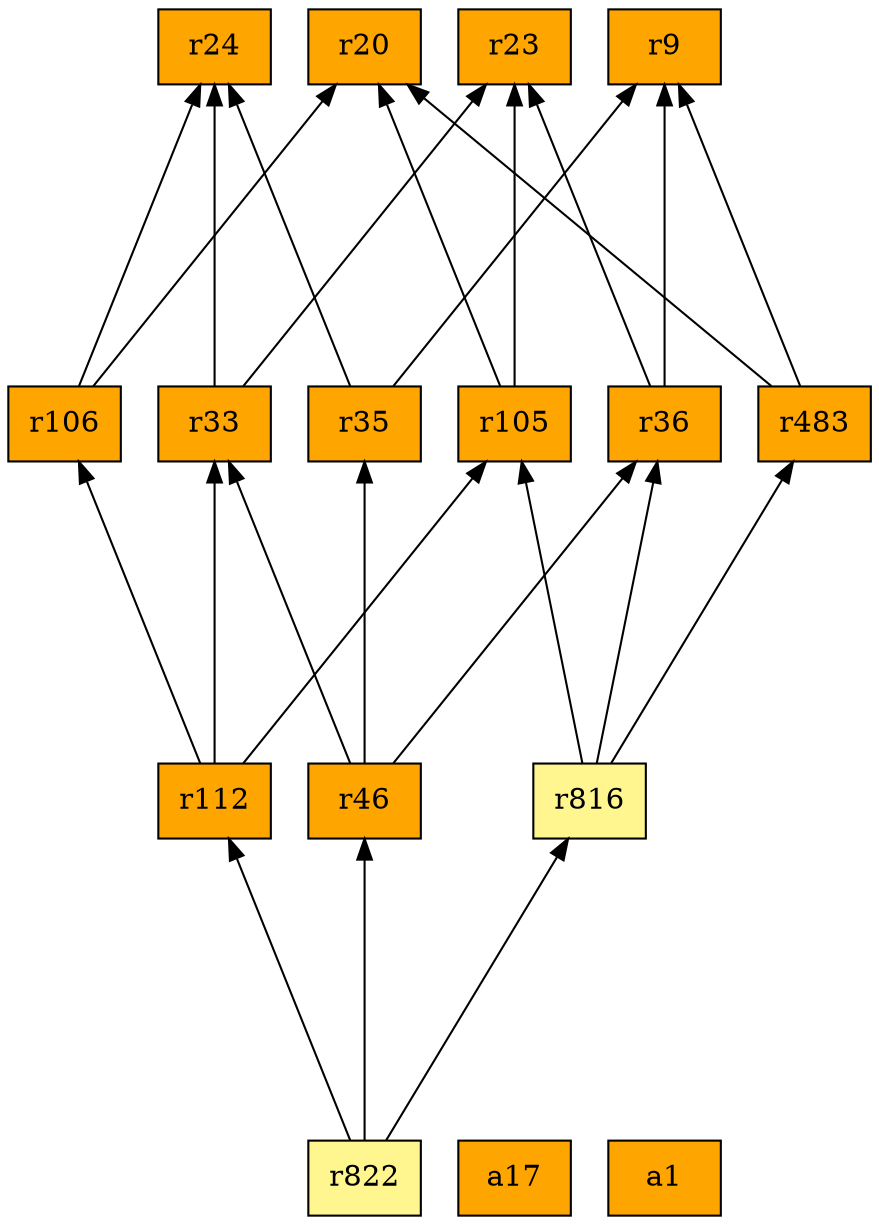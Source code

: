 digraph G {
rankdir=BT;ranksep="2.0";
"r106" [shape=record,fillcolor=orange,style=filled,label="{r106}"];
"a17" [shape=record,fillcolor=orange,style=filled,label="{a17}"];
"r105" [shape=record,fillcolor=orange,style=filled,label="{r105}"];
"r483" [shape=record,fillcolor=orange,style=filled,label="{r483}"];
"r9" [shape=record,fillcolor=orange,style=filled,label="{r9}"];
"r822" [shape=record,fillcolor=khaki1,style=filled,label="{r822}"];
"a1" [shape=record,fillcolor=orange,style=filled,label="{a1}"];
"r816" [shape=record,fillcolor=khaki1,style=filled,label="{r816}"];
"r35" [shape=record,fillcolor=orange,style=filled,label="{r35}"];
"r24" [shape=record,fillcolor=orange,style=filled,label="{r24}"];
"r23" [shape=record,fillcolor=orange,style=filled,label="{r23}"];
"r33" [shape=record,fillcolor=orange,style=filled,label="{r33}"];
"r36" [shape=record,fillcolor=orange,style=filled,label="{r36}"];
"r20" [shape=record,fillcolor=orange,style=filled,label="{r20}"];
"r46" [shape=record,fillcolor=orange,style=filled,label="{r46}"];
"r112" [shape=record,fillcolor=orange,style=filled,label="{r112}"];
"r106" -> "r20"
"r106" -> "r24"
"r105" -> "r20"
"r105" -> "r23"
"r483" -> "r9"
"r483" -> "r20"
"r822" -> "r816"
"r822" -> "r46"
"r822" -> "r112"
"r816" -> "r105"
"r816" -> "r36"
"r816" -> "r483"
"r35" -> "r9"
"r35" -> "r24"
"r33" -> "r24"
"r33" -> "r23"
"r36" -> "r9"
"r36" -> "r23"
"r46" -> "r35"
"r46" -> "r33"
"r46" -> "r36"
"r112" -> "r106"
"r112" -> "r105"
"r112" -> "r33"
}